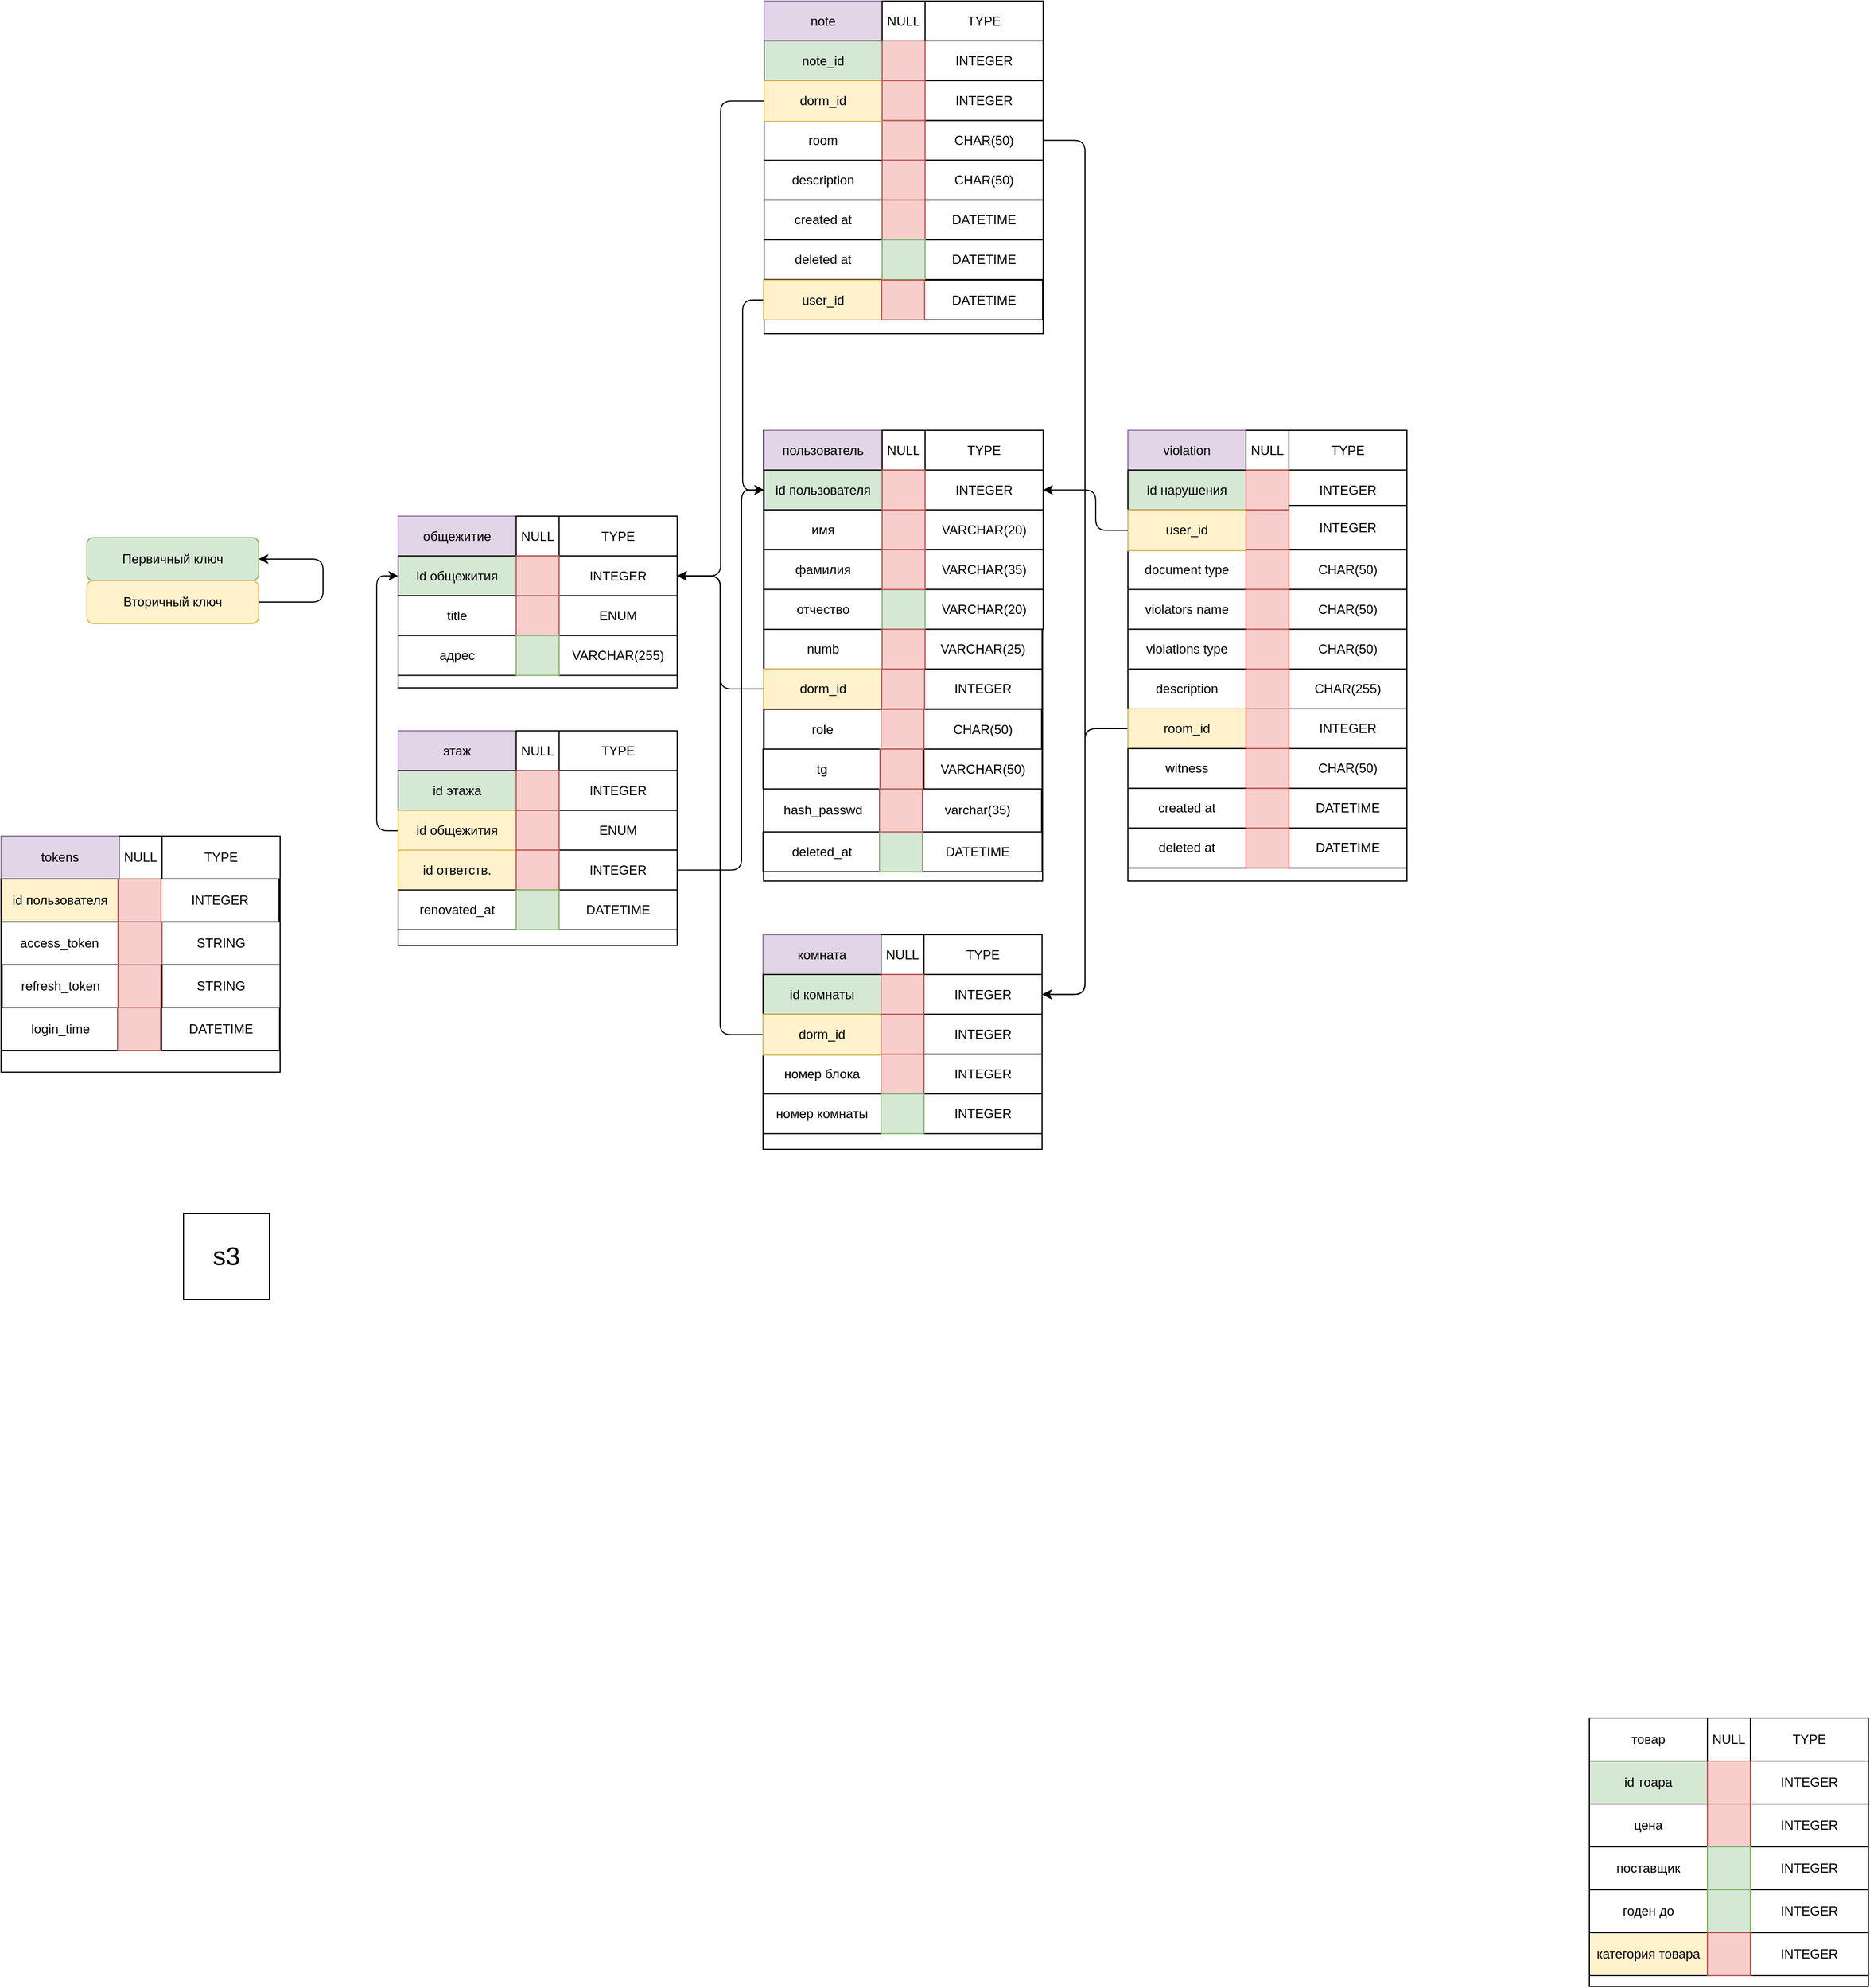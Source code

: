 <mxfile version="24.8.9">
  <diagram id="IK03RhYoSm1twwCSZCft" name="datalogic">
    <mxGraphModel dx="295" dy="3099" grid="1" gridSize="10" guides="1" tooltips="1" connect="1" arrows="1" fold="1" page="1" pageScale="1" pageWidth="827" pageHeight="1169" math="0" shadow="0">
      <root>
        <mxCell id="0" />
        <mxCell id="1" parent="0" />
        <mxCell id="Mg-qTSmUdFS9DDmD3kpt-196" value="" style="group" parent="1" vertex="1" connectable="0">
          <mxGeometry x="3000" y="400" width="260" height="250" as="geometry" />
        </mxCell>
        <mxCell id="Mg-qTSmUdFS9DDmD3kpt-197" value="" style="rounded=0;whiteSpace=wrap;html=1;container=0;" parent="Mg-qTSmUdFS9DDmD3kpt-196" vertex="1">
          <mxGeometry width="260" height="250" as="geometry" />
        </mxCell>
        <mxCell id="Mg-qTSmUdFS9DDmD3kpt-198" value="TYPE" style="rounded=0;whiteSpace=wrap;html=1;container=0;" parent="Mg-qTSmUdFS9DDmD3kpt-196" vertex="1">
          <mxGeometry x="150" width="110" height="40" as="geometry" />
        </mxCell>
        <mxCell id="Mg-qTSmUdFS9DDmD3kpt-199" value="товар" style="rounded=0;whiteSpace=wrap;html=1;container=0;" parent="Mg-qTSmUdFS9DDmD3kpt-196" vertex="1">
          <mxGeometry width="110" height="40" as="geometry" />
        </mxCell>
        <mxCell id="Mg-qTSmUdFS9DDmD3kpt-200" value="NULL" style="rounded=0;whiteSpace=wrap;html=1;container=0;" parent="Mg-qTSmUdFS9DDmD3kpt-196" vertex="1">
          <mxGeometry x="110" width="40" height="40" as="geometry" />
        </mxCell>
        <mxCell id="Mg-qTSmUdFS9DDmD3kpt-201" value="INTEGER" style="rounded=0;whiteSpace=wrap;html=1;container=0;" parent="Mg-qTSmUdFS9DDmD3kpt-196" vertex="1">
          <mxGeometry x="150" y="40" width="110" height="40" as="geometry" />
        </mxCell>
        <mxCell id="Mg-qTSmUdFS9DDmD3kpt-202" value="id тоара" style="rounded=0;whiteSpace=wrap;html=1;fillColor=#d5e8d4;strokeColor=default;container=0;" parent="Mg-qTSmUdFS9DDmD3kpt-196" vertex="1">
          <mxGeometry y="40" width="110" height="40" as="geometry" />
        </mxCell>
        <mxCell id="Mg-qTSmUdFS9DDmD3kpt-203" value="" style="rounded=0;whiteSpace=wrap;html=1;fillColor=#f8cecc;strokeColor=#b85450;container=0;" parent="Mg-qTSmUdFS9DDmD3kpt-196" vertex="1">
          <mxGeometry x="110" y="40" width="40" height="40" as="geometry" />
        </mxCell>
        <mxCell id="Mg-qTSmUdFS9DDmD3kpt-204" value="INTEGER" style="rounded=0;whiteSpace=wrap;html=1;container=0;" parent="Mg-qTSmUdFS9DDmD3kpt-196" vertex="1">
          <mxGeometry x="150" y="80" width="110" height="40" as="geometry" />
        </mxCell>
        <mxCell id="Mg-qTSmUdFS9DDmD3kpt-205" value="цена" style="rounded=0;whiteSpace=wrap;html=1;container=0;" parent="Mg-qTSmUdFS9DDmD3kpt-196" vertex="1">
          <mxGeometry y="80" width="110" height="40" as="geometry" />
        </mxCell>
        <mxCell id="Mg-qTSmUdFS9DDmD3kpt-206" value="" style="rounded=0;whiteSpace=wrap;html=1;fillColor=#f8cecc;strokeColor=#b85450;container=0;" parent="Mg-qTSmUdFS9DDmD3kpt-196" vertex="1">
          <mxGeometry x="110" y="80" width="40" height="40" as="geometry" />
        </mxCell>
        <mxCell id="Mg-qTSmUdFS9DDmD3kpt-207" value="INTEGER" style="rounded=0;whiteSpace=wrap;html=1;container=0;" parent="Mg-qTSmUdFS9DDmD3kpt-196" vertex="1">
          <mxGeometry x="150" y="120" width="110" height="40" as="geometry" />
        </mxCell>
        <mxCell id="Mg-qTSmUdFS9DDmD3kpt-208" value="поставщик" style="rounded=0;whiteSpace=wrap;html=1;container=0;" parent="Mg-qTSmUdFS9DDmD3kpt-196" vertex="1">
          <mxGeometry y="120" width="110" height="40" as="geometry" />
        </mxCell>
        <mxCell id="Mg-qTSmUdFS9DDmD3kpt-209" value="" style="rounded=0;whiteSpace=wrap;html=1;fillColor=#d5e8d4;strokeColor=#82b366;container=0;" parent="Mg-qTSmUdFS9DDmD3kpt-196" vertex="1">
          <mxGeometry x="110" y="120" width="40" height="40" as="geometry" />
        </mxCell>
        <mxCell id="Mg-qTSmUdFS9DDmD3kpt-210" value="INTEGER" style="rounded=0;whiteSpace=wrap;html=1;container=0;" parent="Mg-qTSmUdFS9DDmD3kpt-196" vertex="1">
          <mxGeometry x="150" y="160" width="110" height="40" as="geometry" />
        </mxCell>
        <mxCell id="Mg-qTSmUdFS9DDmD3kpt-211" value="годен до" style="rounded=0;whiteSpace=wrap;html=1;container=0;" parent="Mg-qTSmUdFS9DDmD3kpt-196" vertex="1">
          <mxGeometry y="160" width="110" height="40" as="geometry" />
        </mxCell>
        <mxCell id="Mg-qTSmUdFS9DDmD3kpt-212" value="" style="rounded=0;whiteSpace=wrap;html=1;fillColor=#d5e8d4;strokeColor=#82b366;container=0;" parent="Mg-qTSmUdFS9DDmD3kpt-196" vertex="1">
          <mxGeometry x="110" y="160" width="40" height="40" as="geometry" />
        </mxCell>
        <mxCell id="Mg-qTSmUdFS9DDmD3kpt-213" value="INTEGER" style="rounded=0;whiteSpace=wrap;html=1;container=0;" parent="Mg-qTSmUdFS9DDmD3kpt-196" vertex="1">
          <mxGeometry x="150" y="200" width="110" height="40" as="geometry" />
        </mxCell>
        <mxCell id="Mg-qTSmUdFS9DDmD3kpt-214" value="категория товара" style="rounded=0;whiteSpace=wrap;html=1;container=0;fillColor=#fff2cc;strokeColor=default;" parent="Mg-qTSmUdFS9DDmD3kpt-196" vertex="1">
          <mxGeometry y="200" width="110" height="40" as="geometry" />
        </mxCell>
        <mxCell id="Mg-qTSmUdFS9DDmD3kpt-215" value="" style="rounded=0;whiteSpace=wrap;html=1;fillColor=#f8cecc;strokeColor=#b85450;container=0;" parent="Mg-qTSmUdFS9DDmD3kpt-196" vertex="1">
          <mxGeometry x="110" y="200" width="40" height="40" as="geometry" />
        </mxCell>
        <mxCell id="kz-lpx9P9c-T509X2Sdj-74" value="&lt;font style=&quot;font-size: 24px;&quot;&gt;s3&lt;/font&gt;" style="whiteSpace=wrap;html=1;aspect=fixed;" parent="1" vertex="1">
          <mxGeometry x="1690" y="-70" width="80" height="80" as="geometry" />
        </mxCell>
        <mxCell id="XcGxTRYXJ3ZfyFaMYZR7-38" value="" style="group" parent="1" vertex="1" connectable="0">
          <mxGeometry x="1600" y="-700" width="220" height="80" as="geometry" />
        </mxCell>
        <mxCell id="Mg-qTSmUdFS9DDmD3kpt-182" value="Первичный ключ" style="rounded=1;whiteSpace=wrap;html=1;fillColor=#d5e8d4;strokeColor=#82b366;" parent="XcGxTRYXJ3ZfyFaMYZR7-38" vertex="1">
          <mxGeometry width="160" height="40" as="geometry" />
        </mxCell>
        <mxCell id="Mg-qTSmUdFS9DDmD3kpt-183" style="edgeStyle=orthogonalEdgeStyle;shape=connector;rounded=1;orthogonalLoop=1;jettySize=auto;html=1;entryX=1;entryY=0.5;entryDx=0;entryDy=0;labelBackgroundColor=default;strokeColor=default;align=center;verticalAlign=middle;fontFamily=Helvetica;fontSize=11;fontColor=default;endArrow=classic;endFill=1;" parent="XcGxTRYXJ3ZfyFaMYZR7-38" source="Mg-qTSmUdFS9DDmD3kpt-184" target="Mg-qTSmUdFS9DDmD3kpt-182" edge="1">
          <mxGeometry relative="1" as="geometry">
            <Array as="points">
              <mxPoint x="220" y="60" />
              <mxPoint x="220" y="20" />
            </Array>
          </mxGeometry>
        </mxCell>
        <mxCell id="Mg-qTSmUdFS9DDmD3kpt-184" value="Вторичный ключ" style="rounded=1;whiteSpace=wrap;html=1;fillColor=#fff2cc;strokeColor=#d6b656;" parent="XcGxTRYXJ3ZfyFaMYZR7-38" vertex="1">
          <mxGeometry y="40" width="160" height="40" as="geometry" />
        </mxCell>
        <mxCell id="_W2fJyuQ3QIpKZY6sCjL-20" value="" style="group" parent="1" vertex="1" connectable="0">
          <mxGeometry x="1520" y="-421.93" width="260" height="220" as="geometry" />
        </mxCell>
        <mxCell id="_W2fJyuQ3QIpKZY6sCjL-4" value="" style="rounded=0;whiteSpace=wrap;html=1;container=0;" parent="_W2fJyuQ3QIpKZY6sCjL-20" vertex="1">
          <mxGeometry width="260" height="220" as="geometry" />
        </mxCell>
        <mxCell id="_W2fJyuQ3QIpKZY6sCjL-5" value="TYPE" style="rounded=0;whiteSpace=wrap;html=1;container=0;" parent="_W2fJyuQ3QIpKZY6sCjL-20" vertex="1">
          <mxGeometry x="150" width="110" height="40" as="geometry" />
        </mxCell>
        <mxCell id="_W2fJyuQ3QIpKZY6sCjL-6" value="tokens" style="rounded=0;whiteSpace=wrap;html=1;container=0;fillColor=#e1d5e7;strokeColor=#9673a6;" parent="_W2fJyuQ3QIpKZY6sCjL-20" vertex="1">
          <mxGeometry width="110" height="40" as="geometry" />
        </mxCell>
        <mxCell id="_W2fJyuQ3QIpKZY6sCjL-7" value="NULL" style="rounded=0;whiteSpace=wrap;html=1;container=0;" parent="_W2fJyuQ3QIpKZY6sCjL-20" vertex="1">
          <mxGeometry x="110" width="40" height="40" as="geometry" />
        </mxCell>
        <mxCell id="_W2fJyuQ3QIpKZY6sCjL-8" value="STRING" style="rounded=0;whiteSpace=wrap;html=1;container=0;" parent="_W2fJyuQ3QIpKZY6sCjL-20" vertex="1">
          <mxGeometry x="150" y="80" width="110" height="40" as="geometry" />
        </mxCell>
        <mxCell id="_W2fJyuQ3QIpKZY6sCjL-9" value="access_token" style="rounded=0;whiteSpace=wrap;html=1;container=0;" parent="_W2fJyuQ3QIpKZY6sCjL-20" vertex="1">
          <mxGeometry y="80" width="109" height="40" as="geometry" />
        </mxCell>
        <mxCell id="_W2fJyuQ3QIpKZY6sCjL-10" value="INTEGER" style="rounded=0;whiteSpace=wrap;html=1;container=0;" parent="_W2fJyuQ3QIpKZY6sCjL-20" vertex="1">
          <mxGeometry x="149" y="40" width="110" height="40" as="geometry" />
        </mxCell>
        <mxCell id="_W2fJyuQ3QIpKZY6sCjL-11" value="id пользователя" style="rounded=0;whiteSpace=wrap;html=1;container=0;fillColor=#fff2cc;strokeColor=default;" parent="_W2fJyuQ3QIpKZY6sCjL-20" vertex="1">
          <mxGeometry y="40" width="110" height="40" as="geometry" />
        </mxCell>
        <mxCell id="_W2fJyuQ3QIpKZY6sCjL-12" value="" style="rounded=0;whiteSpace=wrap;html=1;fillColor=#f8cecc;strokeColor=#b85450;container=0;" parent="_W2fJyuQ3QIpKZY6sCjL-20" vertex="1">
          <mxGeometry x="109" y="40" width="40" height="40" as="geometry" />
        </mxCell>
        <mxCell id="_W2fJyuQ3QIpKZY6sCjL-13" value="" style="rounded=0;whiteSpace=wrap;html=1;fillColor=#f8cecc;strokeColor=#b85450;container=0;" parent="_W2fJyuQ3QIpKZY6sCjL-20" vertex="1">
          <mxGeometry x="109" y="80" width="41" height="40" as="geometry" />
        </mxCell>
        <mxCell id="_W2fJyuQ3QIpKZY6sCjL-14" value="STRING" style="rounded=0;whiteSpace=wrap;html=1;container=0;" parent="_W2fJyuQ3QIpKZY6sCjL-20" vertex="1">
          <mxGeometry x="150" y="120" width="110" height="40" as="geometry" />
        </mxCell>
        <mxCell id="_W2fJyuQ3QIpKZY6sCjL-15" value="refresh_token" style="rounded=0;whiteSpace=wrap;html=1;container=0;" parent="_W2fJyuQ3QIpKZY6sCjL-20" vertex="1">
          <mxGeometry x="1" y="120" width="109" height="40" as="geometry" />
        </mxCell>
        <mxCell id="_W2fJyuQ3QIpKZY6sCjL-16" value="" style="rounded=0;whiteSpace=wrap;html=1;fillColor=#f8cecc;strokeColor=#b85450;container=0;" parent="_W2fJyuQ3QIpKZY6sCjL-20" vertex="1">
          <mxGeometry x="109" y="120" width="40" height="40" as="geometry" />
        </mxCell>
        <mxCell id="_W2fJyuQ3QIpKZY6sCjL-17" value="DATETIME" style="rounded=0;whiteSpace=wrap;html=1;container=0;" parent="_W2fJyuQ3QIpKZY6sCjL-20" vertex="1">
          <mxGeometry x="149.5" y="160" width="110" height="40" as="geometry" />
        </mxCell>
        <mxCell id="_W2fJyuQ3QIpKZY6sCjL-18" value="login_time" style="rounded=0;whiteSpace=wrap;html=1;container=0;" parent="_W2fJyuQ3QIpKZY6sCjL-20" vertex="1">
          <mxGeometry x="0.5" y="160" width="109" height="40" as="geometry" />
        </mxCell>
        <mxCell id="_W2fJyuQ3QIpKZY6sCjL-19" value="" style="rounded=0;whiteSpace=wrap;html=1;fillColor=#f8cecc;strokeColor=#b85450;container=0;" parent="_W2fJyuQ3QIpKZY6sCjL-20" vertex="1">
          <mxGeometry x="108.5" y="160" width="40" height="40" as="geometry" />
        </mxCell>
        <mxCell id="7xOUk3DTF3WUJqtrLa9k-38" value="" style="group" parent="1" vertex="1" connectable="0">
          <mxGeometry x="1890" y="-720" width="260" height="160" as="geometry" />
        </mxCell>
        <mxCell id="7xOUk3DTF3WUJqtrLa9k-5" value="" style="rounded=0;whiteSpace=wrap;html=1;container=0;" parent="7xOUk3DTF3WUJqtrLa9k-38" vertex="1">
          <mxGeometry width="260" height="160" as="geometry" />
        </mxCell>
        <mxCell id="7xOUk3DTF3WUJqtrLa9k-6" value="TYPE" style="rounded=0;whiteSpace=wrap;html=1;container=0;" parent="7xOUk3DTF3WUJqtrLa9k-38" vertex="1">
          <mxGeometry x="150" width="110" height="37.073" as="geometry" />
        </mxCell>
        <mxCell id="7xOUk3DTF3WUJqtrLa9k-7" value="общежитие" style="rounded=0;whiteSpace=wrap;html=1;fillColor=#e1d5e7;strokeColor=#9673a6;container=0;" parent="7xOUk3DTF3WUJqtrLa9k-38" vertex="1">
          <mxGeometry width="110" height="37.073" as="geometry" />
        </mxCell>
        <mxCell id="7xOUk3DTF3WUJqtrLa9k-8" value="NULL" style="rounded=0;whiteSpace=wrap;html=1;container=0;" parent="7xOUk3DTF3WUJqtrLa9k-38" vertex="1">
          <mxGeometry x="110" width="40" height="37.073" as="geometry" />
        </mxCell>
        <mxCell id="7xOUk3DTF3WUJqtrLa9k-9" value="INTEGER" style="rounded=0;whiteSpace=wrap;html=1;container=0;" parent="7xOUk3DTF3WUJqtrLa9k-38" vertex="1">
          <mxGeometry x="150" y="37.073" width="110" height="37.073" as="geometry" />
        </mxCell>
        <mxCell id="7xOUk3DTF3WUJqtrLa9k-10" value="id общежития" style="rounded=0;whiteSpace=wrap;html=1;fillColor=#d5e8d4;strokeColor=default;container=0;" parent="7xOUk3DTF3WUJqtrLa9k-38" vertex="1">
          <mxGeometry y="37.073" width="110" height="37.073" as="geometry" />
        </mxCell>
        <mxCell id="7xOUk3DTF3WUJqtrLa9k-11" value="ENUM" style="rounded=0;whiteSpace=wrap;html=1;container=0;" parent="7xOUk3DTF3WUJqtrLa9k-38" vertex="1">
          <mxGeometry x="150" y="74.146" width="110" height="37.073" as="geometry" />
        </mxCell>
        <mxCell id="7xOUk3DTF3WUJqtrLa9k-12" value="title" style="rounded=0;whiteSpace=wrap;html=1;container=0;" parent="7xOUk3DTF3WUJqtrLa9k-38" vertex="1">
          <mxGeometry y="74.146" width="110" height="38" as="geometry" />
        </mxCell>
        <mxCell id="7xOUk3DTF3WUJqtrLa9k-13" value="VARCHAR(255)" style="rounded=0;whiteSpace=wrap;html=1;container=0;" parent="7xOUk3DTF3WUJqtrLa9k-38" vertex="1">
          <mxGeometry x="150" y="111.22" width="110" height="37.073" as="geometry" />
        </mxCell>
        <mxCell id="7xOUk3DTF3WUJqtrLa9k-14" value="адрес" style="rounded=0;whiteSpace=wrap;html=1;container=0;" parent="7xOUk3DTF3WUJqtrLa9k-38" vertex="1">
          <mxGeometry y="111.22" width="110" height="37.073" as="geometry" />
        </mxCell>
        <mxCell id="7xOUk3DTF3WUJqtrLa9k-28" value="" style="rounded=0;whiteSpace=wrap;html=1;strokeColor=#b85450;fillColor=#f8cecc;container=0;" parent="7xOUk3DTF3WUJqtrLa9k-38" vertex="1">
          <mxGeometry x="110" y="37.073" width="40" height="37.073" as="geometry" />
        </mxCell>
        <mxCell id="7xOUk3DTF3WUJqtrLa9k-29" value="" style="rounded=0;whiteSpace=wrap;html=1;strokeColor=#b85450;fillColor=#f8cecc;container=0;" parent="7xOUk3DTF3WUJqtrLa9k-38" vertex="1">
          <mxGeometry x="110" y="74.146" width="40" height="37.073" as="geometry" />
        </mxCell>
        <mxCell id="7xOUk3DTF3WUJqtrLa9k-31" value="" style="rounded=0;whiteSpace=wrap;html=1;strokeColor=#82b366;fillColor=#d5e8d4;container=0;" parent="7xOUk3DTF3WUJqtrLa9k-38" vertex="1">
          <mxGeometry x="110" y="111.22" width="40" height="37.073" as="geometry" />
        </mxCell>
        <mxCell id="7xOUk3DTF3WUJqtrLa9k-73" value="" style="group" parent="1" vertex="1" connectable="0">
          <mxGeometry x="2230" y="-800" width="261" height="420" as="geometry" />
        </mxCell>
        <mxCell id="Mg-qTSmUdFS9DDmD3kpt-273" value="" style="rounded=0;whiteSpace=wrap;html=1;container=0;" parent="7xOUk3DTF3WUJqtrLa9k-73" vertex="1">
          <mxGeometry x="0.5" width="260" height="420" as="geometry" />
        </mxCell>
        <mxCell id="Mg-qTSmUdFS9DDmD3kpt-274" value="TYPE" style="rounded=0;whiteSpace=wrap;html=1;container=0;" parent="7xOUk3DTF3WUJqtrLa9k-73" vertex="1">
          <mxGeometry x="151" width="110" height="37.073" as="geometry" />
        </mxCell>
        <mxCell id="Mg-qTSmUdFS9DDmD3kpt-275" value="пользователь" style="rounded=0;whiteSpace=wrap;html=1;fillColor=#e1d5e7;strokeColor=#9673a6;container=0;" parent="7xOUk3DTF3WUJqtrLa9k-73" vertex="1">
          <mxGeometry x="1" width="110" height="37.073" as="geometry" />
        </mxCell>
        <mxCell id="Mg-qTSmUdFS9DDmD3kpt-276" value="NULL" style="rounded=0;whiteSpace=wrap;html=1;container=0;" parent="7xOUk3DTF3WUJqtrLa9k-73" vertex="1">
          <mxGeometry x="111" width="40" height="37.073" as="geometry" />
        </mxCell>
        <mxCell id="Mg-qTSmUdFS9DDmD3kpt-277" value="INTEGER" style="rounded=0;whiteSpace=wrap;html=1;container=0;" parent="7xOUk3DTF3WUJqtrLa9k-73" vertex="1">
          <mxGeometry x="151" y="37.073" width="110" height="37.073" as="geometry" />
        </mxCell>
        <mxCell id="Mg-qTSmUdFS9DDmD3kpt-278" value="id пользователя" style="rounded=0;whiteSpace=wrap;html=1;fillColor=#d5e8d4;strokeColor=default;container=0;" parent="7xOUk3DTF3WUJqtrLa9k-73" vertex="1">
          <mxGeometry x="1" y="37.073" width="110" height="37.073" as="geometry" />
        </mxCell>
        <mxCell id="Mg-qTSmUdFS9DDmD3kpt-283" value="VARCHAR(20)" style="rounded=0;whiteSpace=wrap;html=1;container=0;" parent="7xOUk3DTF3WUJqtrLa9k-73" vertex="1">
          <mxGeometry x="151" y="74.146" width="110" height="37.073" as="geometry" />
        </mxCell>
        <mxCell id="Mg-qTSmUdFS9DDmD3kpt-284" value="имя" style="rounded=0;whiteSpace=wrap;html=1;container=0;" parent="7xOUk3DTF3WUJqtrLa9k-73" vertex="1">
          <mxGeometry x="1" y="74.146" width="110" height="38" as="geometry" />
        </mxCell>
        <mxCell id="Mg-qTSmUdFS9DDmD3kpt-286" value="VARCHAR(35)" style="rounded=0;whiteSpace=wrap;html=1;container=0;" parent="7xOUk3DTF3WUJqtrLa9k-73" vertex="1">
          <mxGeometry x="151" y="111.22" width="110" height="37.073" as="geometry" />
        </mxCell>
        <mxCell id="Mg-qTSmUdFS9DDmD3kpt-287" value="фамилия" style="rounded=0;whiteSpace=wrap;html=1;container=0;" parent="7xOUk3DTF3WUJqtrLa9k-73" vertex="1">
          <mxGeometry x="1" y="111.22" width="110" height="37.073" as="geometry" />
        </mxCell>
        <mxCell id="Mg-qTSmUdFS9DDmD3kpt-288" value="" style="rounded=0;whiteSpace=wrap;html=1;container=0;" parent="7xOUk3DTF3WUJqtrLa9k-73" vertex="1">
          <mxGeometry x="111" y="148.293" width="40" height="37.073" as="geometry" />
        </mxCell>
        <mxCell id="Mg-qTSmUdFS9DDmD3kpt-289" value="VARCHAR(20)" style="rounded=0;whiteSpace=wrap;html=1;container=0;" parent="7xOUk3DTF3WUJqtrLa9k-73" vertex="1">
          <mxGeometry x="151" y="148.293" width="110" height="37.073" as="geometry" />
        </mxCell>
        <mxCell id="Mg-qTSmUdFS9DDmD3kpt-298" value="numb" style="rounded=0;whiteSpace=wrap;html=1;strokeColor=default;container=0;" parent="7xOUk3DTF3WUJqtrLa9k-73" vertex="1">
          <mxGeometry x="1" y="185.36" width="110" height="37.07" as="geometry" />
        </mxCell>
        <mxCell id="Mg-qTSmUdFS9DDmD3kpt-299" value="VARCHAR(25)" style="rounded=0;whiteSpace=wrap;html=1;container=0;" parent="7xOUk3DTF3WUJqtrLa9k-73" vertex="1">
          <mxGeometry x="150" y="185.362" width="110" height="37.073" as="geometry" />
        </mxCell>
        <mxCell id="Mg-qTSmUdFS9DDmD3kpt-304" value="отчество" style="rounded=0;whiteSpace=wrap;html=1;strokeColor=default;container=0;" parent="7xOUk3DTF3WUJqtrLa9k-73" vertex="1">
          <mxGeometry x="1" y="148.293" width="110" height="37.073" as="geometry" />
        </mxCell>
        <mxCell id="XcGxTRYXJ3ZfyFaMYZR7-34" value="role" style="rounded=0;whiteSpace=wrap;html=1;container=0;" parent="7xOUk3DTF3WUJqtrLa9k-73" vertex="1">
          <mxGeometry x="1" y="260.01" width="109" height="37.07" as="geometry" />
        </mxCell>
        <mxCell id="XcGxTRYXJ3ZfyFaMYZR7-35" value="CHAR(50)" style="rounded=0;whiteSpace=wrap;html=1;container=0;" parent="7xOUk3DTF3WUJqtrLa9k-73" vertex="1">
          <mxGeometry x="149.5" y="260.005" width="110" height="37.073" as="geometry" />
        </mxCell>
        <mxCell id="1lnWtZXPtRV0MWCXyM58-1" value="deleted_at" style="rounded=0;whiteSpace=wrap;html=1;container=0;" parent="7xOUk3DTF3WUJqtrLa9k-73" vertex="1">
          <mxGeometry y="374.15" width="110" height="37.07" as="geometry" />
        </mxCell>
        <mxCell id="1lnWtZXPtRV0MWCXyM58-2" value="DATETIME" style="rounded=0;whiteSpace=wrap;html=1;container=0;" parent="7xOUk3DTF3WUJqtrLa9k-73" vertex="1">
          <mxGeometry x="140" y="374.15" width="120" height="37.07" as="geometry" />
        </mxCell>
        <mxCell id="XcGxTRYXJ3ZfyFaMYZR7-51" value="varchar(35)" style="rounded=0;whiteSpace=wrap;html=1;container=0;" parent="7xOUk3DTF3WUJqtrLa9k-73" vertex="1">
          <mxGeometry x="140" y="334.15" width="119.5" height="40" as="geometry" />
        </mxCell>
        <mxCell id="7xOUk3DTF3WUJqtrLa9k-3" value="VARCHAR(50)" style="rounded=0;whiteSpace=wrap;html=1;container=0;" parent="7xOUk3DTF3WUJqtrLa9k-73" vertex="1">
          <mxGeometry x="150" y="297.08" width="110" height="37.07" as="geometry" />
        </mxCell>
        <mxCell id="XcGxTRYXJ3ZfyFaMYZR7-52" value="hash_passwd" style="rounded=0;whiteSpace=wrap;html=1;container=0;" parent="7xOUk3DTF3WUJqtrLa9k-73" vertex="1">
          <mxGeometry x="0.5" y="334.15" width="110" height="40" as="geometry" />
        </mxCell>
        <mxCell id="7xOUk3DTF3WUJqtrLa9k-2" value="tg" style="rounded=0;whiteSpace=wrap;html=1;container=0;" parent="7xOUk3DTF3WUJqtrLa9k-73" vertex="1">
          <mxGeometry y="297.08" width="110" height="37.07" as="geometry" />
        </mxCell>
        <mxCell id="Mg-qTSmUdFS9DDmD3kpt-279" value="" style="rounded=0;whiteSpace=wrap;html=1;strokeColor=#b85450;fillColor=#f8cecc;container=0;" parent="7xOUk3DTF3WUJqtrLa9k-73" vertex="1">
          <mxGeometry x="111" y="37.073" width="40" height="37.073" as="geometry" />
        </mxCell>
        <mxCell id="Mg-qTSmUdFS9DDmD3kpt-285" value="" style="rounded=0;whiteSpace=wrap;html=1;strokeColor=#b85450;fillColor=#f8cecc;container=0;" parent="7xOUk3DTF3WUJqtrLa9k-73" vertex="1">
          <mxGeometry x="111" y="74.146" width="40" height="37.073" as="geometry" />
        </mxCell>
        <mxCell id="Mg-qTSmUdFS9DDmD3kpt-291" value="" style="rounded=0;whiteSpace=wrap;html=1;strokeColor=#82b366;fillColor=#d5e8d4;container=0;" parent="7xOUk3DTF3WUJqtrLa9k-73" vertex="1">
          <mxGeometry x="111" y="148.293" width="40" height="37.073" as="geometry" />
        </mxCell>
        <mxCell id="Mg-qTSmUdFS9DDmD3kpt-297" value="" style="rounded=0;whiteSpace=wrap;html=1;strokeColor=#b85450;fillColor=#f8cecc;container=0;" parent="7xOUk3DTF3WUJqtrLa9k-73" vertex="1">
          <mxGeometry x="111" y="111.22" width="40" height="37.073" as="geometry" />
        </mxCell>
        <mxCell id="Mg-qTSmUdFS9DDmD3kpt-300" value="" style="rounded=0;whiteSpace=wrap;html=1;strokeColor=#b85450;fillColor=#f8cecc;container=0;" parent="7xOUk3DTF3WUJqtrLa9k-73" vertex="1">
          <mxGeometry x="111" y="185.36" width="40" height="37.07" as="geometry" />
        </mxCell>
        <mxCell id="XcGxTRYXJ3ZfyFaMYZR7-36" value="" style="rounded=0;whiteSpace=wrap;html=1;strokeColor=#b85450;fillColor=#f8cecc;container=0;" parent="7xOUk3DTF3WUJqtrLa9k-73" vertex="1">
          <mxGeometry x="110" y="260.01" width="40" height="37.07" as="geometry" />
        </mxCell>
        <mxCell id="1lnWtZXPtRV0MWCXyM58-3" value="" style="rounded=0;whiteSpace=wrap;html=1;strokeColor=#82b366;fillColor=#d5e8d4;container=0;" parent="7xOUk3DTF3WUJqtrLa9k-73" vertex="1">
          <mxGeometry x="108.5" y="374.145" width="40" height="37.073" as="geometry" />
        </mxCell>
        <mxCell id="XcGxTRYXJ3ZfyFaMYZR7-53" value="" style="rounded=0;whiteSpace=wrap;html=1;fillColor=#f8cecc;strokeColor=#b85450;container=0;" parent="7xOUk3DTF3WUJqtrLa9k-73" vertex="1">
          <mxGeometry x="108.5" y="334.15" width="40" height="40" as="geometry" />
        </mxCell>
        <mxCell id="7xOUk3DTF3WUJqtrLa9k-4" value="" style="rounded=0;whiteSpace=wrap;html=1;strokeColor=#b85450;fillColor=#f8cecc;container=0;" parent="7xOUk3DTF3WUJqtrLa9k-73" vertex="1">
          <mxGeometry x="109" y="297.08" width="40" height="37.07" as="geometry" />
        </mxCell>
        <mxCell id="7xOUk3DTF3WUJqtrLa9k-68" value="dorm_id" style="rounded=0;whiteSpace=wrap;html=1;container=0;fillColor=#fff2cc;strokeColor=#d6b656;" parent="7xOUk3DTF3WUJqtrLa9k-73" vertex="1">
          <mxGeometry x="0.5" y="222.44" width="110" height="37.07" as="geometry" />
        </mxCell>
        <mxCell id="7xOUk3DTF3WUJqtrLa9k-69" value="INTEGER" style="rounded=0;whiteSpace=wrap;html=1;container=0;" parent="7xOUk3DTF3WUJqtrLa9k-73" vertex="1">
          <mxGeometry x="150" y="222.435" width="110" height="37.073" as="geometry" />
        </mxCell>
        <mxCell id="7xOUk3DTF3WUJqtrLa9k-70" value="" style="rounded=0;whiteSpace=wrap;html=1;strokeColor=#b85450;fillColor=#f8cecc;container=0;" parent="7xOUk3DTF3WUJqtrLa9k-73" vertex="1">
          <mxGeometry x="110.5" y="222.44" width="40" height="37.07" as="geometry" />
        </mxCell>
        <mxCell id="7xOUk3DTF3WUJqtrLa9k-128" style="edgeStyle=orthogonalEdgeStyle;rounded=1;orthogonalLoop=1;jettySize=auto;html=1;entryX=1;entryY=0.5;entryDx=0;entryDy=0;curved=0;" parent="1" source="7xOUk3DTF3WUJqtrLa9k-68" target="7xOUk3DTF3WUJqtrLa9k-9" edge="1">
          <mxGeometry relative="1" as="geometry" />
        </mxCell>
        <mxCell id="7xOUk3DTF3WUJqtrLa9k-130" style="edgeStyle=orthogonalEdgeStyle;rounded=1;orthogonalLoop=1;jettySize=auto;html=1;entryX=1;entryY=0.5;entryDx=0;entryDy=0;curved=0;" parent="1" source="7xOUk3DTF3WUJqtrLa9k-113" target="7xOUk3DTF3WUJqtrLa9k-44" edge="1">
          <mxGeometry relative="1" as="geometry">
            <Array as="points">
              <mxPoint x="2530" y="-522" />
              <mxPoint x="2530" y="-274" />
            </Array>
          </mxGeometry>
        </mxCell>
        <mxCell id="7xOUk3DTF3WUJqtrLa9k-131" style="edgeStyle=orthogonalEdgeStyle;rounded=1;orthogonalLoop=1;jettySize=auto;html=1;entryX=1;entryY=0.5;entryDx=0;entryDy=0;curved=0;" parent="1" source="7xOUk3DTF3WUJqtrLa9k-80" target="7xOUk3DTF3WUJqtrLa9k-9" edge="1">
          <mxGeometry relative="1" as="geometry" />
        </mxCell>
        <mxCell id="7xOUk3DTF3WUJqtrLa9k-132" value="" style="group" parent="1" vertex="1" connectable="0">
          <mxGeometry x="2230" y="-330" width="260" height="200" as="geometry" />
        </mxCell>
        <mxCell id="7xOUk3DTF3WUJqtrLa9k-40" value="" style="rounded=0;whiteSpace=wrap;html=1;container=0;" parent="7xOUk3DTF3WUJqtrLa9k-132" vertex="1">
          <mxGeometry width="260" height="200" as="geometry" />
        </mxCell>
        <mxCell id="7xOUk3DTF3WUJqtrLa9k-41" value="TYPE" style="rounded=0;whiteSpace=wrap;html=1;container=0;" parent="7xOUk3DTF3WUJqtrLa9k-132" vertex="1">
          <mxGeometry x="150" width="110" height="37.073" as="geometry" />
        </mxCell>
        <mxCell id="7xOUk3DTF3WUJqtrLa9k-42" value="комната" style="rounded=0;whiteSpace=wrap;html=1;fillColor=#e1d5e7;strokeColor=#9673a6;container=0;" parent="7xOUk3DTF3WUJqtrLa9k-132" vertex="1">
          <mxGeometry width="110" height="37.073" as="geometry" />
        </mxCell>
        <mxCell id="7xOUk3DTF3WUJqtrLa9k-43" value="NULL" style="rounded=0;whiteSpace=wrap;html=1;container=0;" parent="7xOUk3DTF3WUJqtrLa9k-132" vertex="1">
          <mxGeometry x="110" width="40" height="37.073" as="geometry" />
        </mxCell>
        <mxCell id="7xOUk3DTF3WUJqtrLa9k-44" value="INTEGER" style="rounded=0;whiteSpace=wrap;html=1;container=0;" parent="7xOUk3DTF3WUJqtrLa9k-132" vertex="1">
          <mxGeometry x="150" y="37.073" width="110" height="37.073" as="geometry" />
        </mxCell>
        <mxCell id="7xOUk3DTF3WUJqtrLa9k-45" value="id комнаты" style="rounded=0;whiteSpace=wrap;html=1;fillColor=#d5e8d4;strokeColor=default;container=0;" parent="7xOUk3DTF3WUJqtrLa9k-132" vertex="1">
          <mxGeometry y="37.073" width="110" height="37.073" as="geometry" />
        </mxCell>
        <mxCell id="7xOUk3DTF3WUJqtrLa9k-46" value="INTEGER" style="rounded=0;whiteSpace=wrap;html=1;container=0;" parent="7xOUk3DTF3WUJqtrLa9k-132" vertex="1">
          <mxGeometry x="150" y="111.216" width="110" height="37.073" as="geometry" />
        </mxCell>
        <mxCell id="7xOUk3DTF3WUJqtrLa9k-47" value="номер блока" style="rounded=0;whiteSpace=wrap;html=1;container=0;" parent="7xOUk3DTF3WUJqtrLa9k-132" vertex="1">
          <mxGeometry y="111.216" width="110" height="38" as="geometry" />
        </mxCell>
        <mxCell id="7xOUk3DTF3WUJqtrLa9k-48" value="INTEGER" style="rounded=0;whiteSpace=wrap;html=1;container=0;" parent="7xOUk3DTF3WUJqtrLa9k-132" vertex="1">
          <mxGeometry x="150" y="148.29" width="110" height="37.073" as="geometry" />
        </mxCell>
        <mxCell id="7xOUk3DTF3WUJqtrLa9k-49" value="номер комнаты" style="rounded=0;whiteSpace=wrap;html=1;container=0;" parent="7xOUk3DTF3WUJqtrLa9k-132" vertex="1">
          <mxGeometry y="148.29" width="110" height="37.073" as="geometry" />
        </mxCell>
        <mxCell id="7xOUk3DTF3WUJqtrLa9k-50" value="" style="rounded=0;whiteSpace=wrap;html=1;strokeColor=#b85450;fillColor=#f8cecc;container=0;" parent="7xOUk3DTF3WUJqtrLa9k-132" vertex="1">
          <mxGeometry x="110" y="37.073" width="40" height="37.073" as="geometry" />
        </mxCell>
        <mxCell id="7xOUk3DTF3WUJqtrLa9k-51" value="" style="rounded=0;whiteSpace=wrap;html=1;strokeColor=#b85450;fillColor=#f8cecc;container=0;" parent="7xOUk3DTF3WUJqtrLa9k-132" vertex="1">
          <mxGeometry x="110" y="111.216" width="40" height="37.073" as="geometry" />
        </mxCell>
        <mxCell id="7xOUk3DTF3WUJqtrLa9k-52" value="" style="rounded=0;whiteSpace=wrap;html=1;strokeColor=#82b366;fillColor=#d5e8d4;container=0;" parent="7xOUk3DTF3WUJqtrLa9k-132" vertex="1">
          <mxGeometry x="110" y="148.29" width="40" height="37.073" as="geometry" />
        </mxCell>
        <mxCell id="7xOUk3DTF3WUJqtrLa9k-79" value="INTEGER" style="rounded=0;whiteSpace=wrap;html=1;container=0;" parent="7xOUk3DTF3WUJqtrLa9k-132" vertex="1">
          <mxGeometry x="150" y="74.146" width="110" height="37.073" as="geometry" />
        </mxCell>
        <mxCell id="7xOUk3DTF3WUJqtrLa9k-80" value="dorm_id" style="rounded=0;whiteSpace=wrap;html=1;container=0;fillColor=#fff2cc;strokeColor=#d6b656;" parent="7xOUk3DTF3WUJqtrLa9k-132" vertex="1">
          <mxGeometry y="74.146" width="110" height="38" as="geometry" />
        </mxCell>
        <mxCell id="7xOUk3DTF3WUJqtrLa9k-81" value="" style="rounded=0;whiteSpace=wrap;html=1;strokeColor=#b85450;fillColor=#f8cecc;container=0;" parent="7xOUk3DTF3WUJqtrLa9k-132" vertex="1">
          <mxGeometry x="110" y="74.146" width="40" height="37.073" as="geometry" />
        </mxCell>
        <mxCell id="7xOUk3DTF3WUJqtrLa9k-157" value="" style="group" parent="1" vertex="1" connectable="0">
          <mxGeometry x="2570" y="-800.0" width="260" height="420" as="geometry" />
        </mxCell>
        <mxCell id="7xOUk3DTF3WUJqtrLa9k-88" value="" style="rounded=0;whiteSpace=wrap;html=1;container=0;" parent="7xOUk3DTF3WUJqtrLa9k-157" vertex="1">
          <mxGeometry width="260" height="420" as="geometry" />
        </mxCell>
        <mxCell id="7xOUk3DTF3WUJqtrLa9k-89" value="TYPE" style="rounded=0;whiteSpace=wrap;html=1;container=0;" parent="7xOUk3DTF3WUJqtrLa9k-157" vertex="1">
          <mxGeometry x="150" width="110" height="37.073" as="geometry" />
        </mxCell>
        <mxCell id="7xOUk3DTF3WUJqtrLa9k-90" value="violation" style="rounded=0;whiteSpace=wrap;html=1;fillColor=#e1d5e7;strokeColor=#9673a6;container=0;" parent="7xOUk3DTF3WUJqtrLa9k-157" vertex="1">
          <mxGeometry width="110" height="37.073" as="geometry" />
        </mxCell>
        <mxCell id="7xOUk3DTF3WUJqtrLa9k-91" value="NULL" style="rounded=0;whiteSpace=wrap;html=1;container=0;" parent="7xOUk3DTF3WUJqtrLa9k-157" vertex="1">
          <mxGeometry x="110" width="40" height="37.073" as="geometry" />
        </mxCell>
        <mxCell id="7xOUk3DTF3WUJqtrLa9k-92" value="INTEGER" style="rounded=0;whiteSpace=wrap;html=1;container=0;" parent="7xOUk3DTF3WUJqtrLa9k-157" vertex="1">
          <mxGeometry x="150" y="37.073" width="110" height="37.073" as="geometry" />
        </mxCell>
        <mxCell id="7xOUk3DTF3WUJqtrLa9k-93" value="id нарушения" style="rounded=0;whiteSpace=wrap;html=1;fillColor=#d5e8d4;strokeColor=default;container=0;" parent="7xOUk3DTF3WUJqtrLa9k-157" vertex="1">
          <mxGeometry y="37.073" width="110" height="37.073" as="geometry" />
        </mxCell>
        <mxCell id="7xOUk3DTF3WUJqtrLa9k-94" value="CHAR(50)" style="rounded=0;whiteSpace=wrap;html=1;container=0;" parent="7xOUk3DTF3WUJqtrLa9k-157" vertex="1">
          <mxGeometry x="150" y="111.216" width="110" height="37.073" as="geometry" />
        </mxCell>
        <mxCell id="7xOUk3DTF3WUJqtrLa9k-95" value="document type" style="rounded=0;whiteSpace=wrap;html=1;container=0;" parent="7xOUk3DTF3WUJqtrLa9k-157" vertex="1">
          <mxGeometry y="111.216" width="110" height="38" as="geometry" />
        </mxCell>
        <mxCell id="7xOUk3DTF3WUJqtrLa9k-96" value="CHAR(50)" style="rounded=0;whiteSpace=wrap;html=1;container=0;" parent="7xOUk3DTF3WUJqtrLa9k-157" vertex="1">
          <mxGeometry x="150" y="148.29" width="110" height="37.073" as="geometry" />
        </mxCell>
        <mxCell id="7xOUk3DTF3WUJqtrLa9k-97" value="violators name" style="rounded=0;whiteSpace=wrap;html=1;container=0;" parent="7xOUk3DTF3WUJqtrLa9k-157" vertex="1">
          <mxGeometry y="148.29" width="110" height="37.073" as="geometry" />
        </mxCell>
        <mxCell id="7xOUk3DTF3WUJqtrLa9k-98" value="" style="rounded=0;whiteSpace=wrap;html=1;strokeColor=#b85450;fillColor=#f8cecc;container=0;" parent="7xOUk3DTF3WUJqtrLa9k-157" vertex="1">
          <mxGeometry x="110" y="37.073" width="40" height="37.073" as="geometry" />
        </mxCell>
        <mxCell id="7xOUk3DTF3WUJqtrLa9k-99" value="" style="rounded=0;whiteSpace=wrap;html=1;strokeColor=#b85450;fillColor=#f8cecc;container=0;" parent="7xOUk3DTF3WUJqtrLa9k-157" vertex="1">
          <mxGeometry x="110" y="111.216" width="40" height="37.073" as="geometry" />
        </mxCell>
        <mxCell id="7xOUk3DTF3WUJqtrLa9k-100" value="" style="rounded=0;whiteSpace=wrap;html=1;strokeColor=#b85450;fillColor=#f8cecc;container=0;" parent="7xOUk3DTF3WUJqtrLa9k-157" vertex="1">
          <mxGeometry x="110" y="148.29" width="40" height="37.073" as="geometry" />
        </mxCell>
        <mxCell id="7xOUk3DTF3WUJqtrLa9k-101" value="INTEGER" style="rounded=0;whiteSpace=wrap;html=1;container=0;" parent="7xOUk3DTF3WUJqtrLa9k-157" vertex="1">
          <mxGeometry x="150" y="70" width="110" height="41.22" as="geometry" />
        </mxCell>
        <mxCell id="7xOUk3DTF3WUJqtrLa9k-102" value="user_id" style="rounded=0;whiteSpace=wrap;html=1;container=0;fillColor=#fff2cc;strokeColor=#d6b656;" parent="7xOUk3DTF3WUJqtrLa9k-157" vertex="1">
          <mxGeometry y="74.146" width="110" height="38" as="geometry" />
        </mxCell>
        <mxCell id="7xOUk3DTF3WUJqtrLa9k-103" value="" style="rounded=0;whiteSpace=wrap;html=1;strokeColor=#b85450;fillColor=#f8cecc;container=0;" parent="7xOUk3DTF3WUJqtrLa9k-157" vertex="1">
          <mxGeometry x="110" y="74.146" width="40" height="37.073" as="geometry" />
        </mxCell>
        <mxCell id="7xOUk3DTF3WUJqtrLa9k-104" value="CHAR(50)" style="rounded=0;whiteSpace=wrap;html=1;container=0;" parent="7xOUk3DTF3WUJqtrLa9k-157" vertex="1">
          <mxGeometry x="150" y="185.36" width="110" height="37.073" as="geometry" />
        </mxCell>
        <mxCell id="7xOUk3DTF3WUJqtrLa9k-105" value="violations type" style="rounded=0;whiteSpace=wrap;html=1;container=0;" parent="7xOUk3DTF3WUJqtrLa9k-157" vertex="1">
          <mxGeometry y="185.36" width="110" height="37.073" as="geometry" />
        </mxCell>
        <mxCell id="7xOUk3DTF3WUJqtrLa9k-106" value="" style="rounded=0;whiteSpace=wrap;html=1;strokeColor=#b85450;fillColor=#f8cecc;container=0;" parent="7xOUk3DTF3WUJqtrLa9k-157" vertex="1">
          <mxGeometry x="110" y="185.36" width="40" height="37.073" as="geometry" />
        </mxCell>
        <mxCell id="7xOUk3DTF3WUJqtrLa9k-109" value="CHAR(255)" style="rounded=0;whiteSpace=wrap;html=1;container=0;" parent="7xOUk3DTF3WUJqtrLa9k-157" vertex="1">
          <mxGeometry x="150" y="222.43" width="110" height="37.073" as="geometry" />
        </mxCell>
        <mxCell id="7xOUk3DTF3WUJqtrLa9k-110" value="description" style="rounded=0;whiteSpace=wrap;html=1;container=0;" parent="7xOUk3DTF3WUJqtrLa9k-157" vertex="1">
          <mxGeometry y="222.43" width="110" height="37.073" as="geometry" />
        </mxCell>
        <mxCell id="7xOUk3DTF3WUJqtrLa9k-111" value="" style="rounded=0;whiteSpace=wrap;html=1;strokeColor=#b85450;fillColor=#f8cecc;container=0;" parent="7xOUk3DTF3WUJqtrLa9k-157" vertex="1">
          <mxGeometry x="110" y="222.43" width="40" height="37.073" as="geometry" />
        </mxCell>
        <mxCell id="7xOUk3DTF3WUJqtrLa9k-112" value="INTEGER" style="rounded=0;whiteSpace=wrap;html=1;container=0;" parent="7xOUk3DTF3WUJqtrLa9k-157" vertex="1">
          <mxGeometry x="150" y="259.5" width="110" height="37.073" as="geometry" />
        </mxCell>
        <mxCell id="7xOUk3DTF3WUJqtrLa9k-113" value="room_id" style="rounded=0;whiteSpace=wrap;html=1;container=0;fillColor=#fff2cc;strokeColor=#d6b656;" parent="7xOUk3DTF3WUJqtrLa9k-157" vertex="1">
          <mxGeometry y="259.5" width="110" height="37.073" as="geometry" />
        </mxCell>
        <mxCell id="7xOUk3DTF3WUJqtrLa9k-114" value="" style="rounded=0;whiteSpace=wrap;html=1;strokeColor=#b85450;fillColor=#f8cecc;container=0;" parent="7xOUk3DTF3WUJqtrLa9k-157" vertex="1">
          <mxGeometry x="110" y="259.5" width="40" height="37.073" as="geometry" />
        </mxCell>
        <mxCell id="7xOUk3DTF3WUJqtrLa9k-115" value="CHAR(50)" style="rounded=0;whiteSpace=wrap;html=1;container=0;" parent="7xOUk3DTF3WUJqtrLa9k-157" vertex="1">
          <mxGeometry x="150" y="296.57" width="110" height="37.073" as="geometry" />
        </mxCell>
        <mxCell id="7xOUk3DTF3WUJqtrLa9k-116" value="witness" style="rounded=0;whiteSpace=wrap;html=1;container=0;" parent="7xOUk3DTF3WUJqtrLa9k-157" vertex="1">
          <mxGeometry y="296.57" width="110" height="37.073" as="geometry" />
        </mxCell>
        <mxCell id="7xOUk3DTF3WUJqtrLa9k-117" value="" style="rounded=0;whiteSpace=wrap;html=1;strokeColor=#b85450;fillColor=#f8cecc;container=0;" parent="7xOUk3DTF3WUJqtrLa9k-157" vertex="1">
          <mxGeometry x="110" y="296.57" width="40" height="37.073" as="geometry" />
        </mxCell>
        <mxCell id="7xOUk3DTF3WUJqtrLa9k-118" value="DATETIME" style="rounded=0;whiteSpace=wrap;html=1;container=0;" parent="7xOUk3DTF3WUJqtrLa9k-157" vertex="1">
          <mxGeometry x="150" y="333.64" width="110" height="37.073" as="geometry" />
        </mxCell>
        <mxCell id="7xOUk3DTF3WUJqtrLa9k-119" value="created at" style="rounded=0;whiteSpace=wrap;html=1;container=0;" parent="7xOUk3DTF3WUJqtrLa9k-157" vertex="1">
          <mxGeometry y="333.64" width="110" height="37.073" as="geometry" />
        </mxCell>
        <mxCell id="7xOUk3DTF3WUJqtrLa9k-120" value="" style="rounded=0;whiteSpace=wrap;html=1;strokeColor=#b85450;fillColor=#f8cecc;container=0;" parent="7xOUk3DTF3WUJqtrLa9k-157" vertex="1">
          <mxGeometry x="110" y="333.64" width="40" height="37.073" as="geometry" />
        </mxCell>
        <mxCell id="7xOUk3DTF3WUJqtrLa9k-121" value="DATETIME" style="rounded=0;whiteSpace=wrap;html=1;container=0;" parent="7xOUk3DTF3WUJqtrLa9k-157" vertex="1">
          <mxGeometry x="150" y="370.71" width="110" height="37.073" as="geometry" />
        </mxCell>
        <mxCell id="7xOUk3DTF3WUJqtrLa9k-122" value="deleted at" style="rounded=0;whiteSpace=wrap;html=1;container=0;" parent="7xOUk3DTF3WUJqtrLa9k-157" vertex="1">
          <mxGeometry y="370.71" width="110" height="37.073" as="geometry" />
        </mxCell>
        <mxCell id="7xOUk3DTF3WUJqtrLa9k-123" value="" style="rounded=0;whiteSpace=wrap;html=1;strokeColor=#b85450;fillColor=#f8cecc;container=0;" parent="7xOUk3DTF3WUJqtrLa9k-157" vertex="1">
          <mxGeometry x="110" y="370.71" width="40" height="37.073" as="geometry" />
        </mxCell>
        <mxCell id="7xOUk3DTF3WUJqtrLa9k-159" style="edgeStyle=orthogonalEdgeStyle;rounded=1;orthogonalLoop=1;jettySize=auto;html=1;entryX=1;entryY=0.5;entryDx=0;entryDy=0;curved=0;" parent="1" source="7xOUk3DTF3WUJqtrLa9k-147" target="7xOUk3DTF3WUJqtrLa9k-9" edge="1">
          <mxGeometry relative="1" as="geometry" />
        </mxCell>
        <mxCell id="7xOUk3DTF3WUJqtrLa9k-161" style="edgeStyle=orthogonalEdgeStyle;rounded=1;orthogonalLoop=1;jettySize=auto;html=1;exitX=1;exitY=0.5;exitDx=0;exitDy=0;entryX=1;entryY=0.5;entryDx=0;entryDy=0;curved=0;" parent="1" source="7xOUk3DTF3WUJqtrLa9k-139" target="7xOUk3DTF3WUJqtrLa9k-44" edge="1">
          <mxGeometry relative="1" as="geometry">
            <Array as="points">
              <mxPoint x="2530" y="-1070" />
              <mxPoint x="2530" y="-274" />
            </Array>
          </mxGeometry>
        </mxCell>
        <mxCell id="_xIxu37W2f5-DL7v4vmT-4" style="edgeStyle=orthogonalEdgeStyle;rounded=1;orthogonalLoop=1;jettySize=auto;html=1;entryX=0;entryY=0.5;entryDx=0;entryDy=0;curved=0;" parent="1" source="_xIxu37W2f5-DL7v4vmT-2" target="Mg-qTSmUdFS9DDmD3kpt-278" edge="1">
          <mxGeometry relative="1" as="geometry">
            <Array as="points">
              <mxPoint x="2211" y="-921" />
              <mxPoint x="2211" y="-744" />
            </Array>
          </mxGeometry>
        </mxCell>
        <mxCell id="7xOUk3DTF3WUJqtrLa9k-149" value="" style="rounded=0;whiteSpace=wrap;html=1;container=0;" parent="1" vertex="1">
          <mxGeometry x="2231" y="-1200" width="260" height="310" as="geometry" />
        </mxCell>
        <mxCell id="7xOUk3DTF3WUJqtrLa9k-134" value="TYPE" style="rounded=0;whiteSpace=wrap;html=1;container=0;" parent="1" vertex="1">
          <mxGeometry x="2381" y="-1200" width="110" height="37.073" as="geometry" />
        </mxCell>
        <mxCell id="7xOUk3DTF3WUJqtrLa9k-135" value="note" style="rounded=0;whiteSpace=wrap;html=1;fillColor=#e1d5e7;strokeColor=#9673a6;container=0;" parent="1" vertex="1">
          <mxGeometry x="2231" y="-1200" width="110" height="37.073" as="geometry" />
        </mxCell>
        <mxCell id="7xOUk3DTF3WUJqtrLa9k-136" value="NULL" style="rounded=0;whiteSpace=wrap;html=1;container=0;" parent="1" vertex="1">
          <mxGeometry x="2341" y="-1200" width="40" height="37.073" as="geometry" />
        </mxCell>
        <mxCell id="7xOUk3DTF3WUJqtrLa9k-137" value="INTEGER" style="rounded=0;whiteSpace=wrap;html=1;container=0;" parent="1" vertex="1">
          <mxGeometry x="2381" y="-1162.927" width="110" height="37.073" as="geometry" />
        </mxCell>
        <mxCell id="7xOUk3DTF3WUJqtrLa9k-138" value="note_id" style="rounded=0;whiteSpace=wrap;html=1;fillColor=#d5e8d4;strokeColor=default;container=0;" parent="1" vertex="1">
          <mxGeometry x="2231" y="-1162.927" width="110" height="37.073" as="geometry" />
        </mxCell>
        <mxCell id="7xOUk3DTF3WUJqtrLa9k-139" value="CHAR(50)" style="rounded=0;whiteSpace=wrap;html=1;container=0;" parent="1" vertex="1">
          <mxGeometry x="2381" y="-1088.784" width="110" height="37.073" as="geometry" />
        </mxCell>
        <mxCell id="7xOUk3DTF3WUJqtrLa9k-140" value="room" style="rounded=0;whiteSpace=wrap;html=1;container=0;" parent="1" vertex="1">
          <mxGeometry x="2231" y="-1088.784" width="110" height="38" as="geometry" />
        </mxCell>
        <mxCell id="7xOUk3DTF3WUJqtrLa9k-141" value="CHAR(50)" style="rounded=0;whiteSpace=wrap;html=1;container=0;" parent="1" vertex="1">
          <mxGeometry x="2381" y="-1051.71" width="110" height="37.073" as="geometry" />
        </mxCell>
        <mxCell id="7xOUk3DTF3WUJqtrLa9k-142" value="description" style="rounded=0;whiteSpace=wrap;html=1;container=0;" parent="1" vertex="1">
          <mxGeometry x="2231" y="-1051.71" width="110" height="37.073" as="geometry" />
        </mxCell>
        <mxCell id="7xOUk3DTF3WUJqtrLa9k-143" value="" style="rounded=0;whiteSpace=wrap;html=1;strokeColor=#b85450;fillColor=#f8cecc;container=0;" parent="1" vertex="1">
          <mxGeometry x="2341" y="-1162.927" width="40" height="37.073" as="geometry" />
        </mxCell>
        <mxCell id="7xOUk3DTF3WUJqtrLa9k-144" value="" style="rounded=0;whiteSpace=wrap;html=1;strokeColor=#b85450;fillColor=#f8cecc;container=0;" parent="1" vertex="1">
          <mxGeometry x="2341" y="-1088.784" width="40" height="37.073" as="geometry" />
        </mxCell>
        <mxCell id="7xOUk3DTF3WUJqtrLa9k-145" value="" style="rounded=0;whiteSpace=wrap;html=1;strokeColor=#b85450;fillColor=#f8cecc;container=0;" parent="1" vertex="1">
          <mxGeometry x="2341" y="-1051.71" width="40" height="37.073" as="geometry" />
        </mxCell>
        <mxCell id="7xOUk3DTF3WUJqtrLa9k-146" value="INTEGER" style="rounded=0;whiteSpace=wrap;html=1;container=0;" parent="1" vertex="1">
          <mxGeometry x="2381" y="-1125.854" width="110" height="37.073" as="geometry" />
        </mxCell>
        <mxCell id="7xOUk3DTF3WUJqtrLa9k-147" value="dorm_id" style="rounded=0;whiteSpace=wrap;html=1;container=0;fillColor=#fff2cc;strokeColor=#d6b656;" parent="1" vertex="1">
          <mxGeometry x="2231" y="-1125.854" width="110" height="38" as="geometry" />
        </mxCell>
        <mxCell id="7xOUk3DTF3WUJqtrLa9k-148" value="" style="rounded=0;whiteSpace=wrap;html=1;strokeColor=#b85450;fillColor=#f8cecc;container=0;" parent="1" vertex="1">
          <mxGeometry x="2341" y="-1125.854" width="40" height="37.073" as="geometry" />
        </mxCell>
        <mxCell id="7xOUk3DTF3WUJqtrLa9k-151" value="DATETIME" style="rounded=0;whiteSpace=wrap;html=1;container=0;" parent="1" vertex="1">
          <mxGeometry x="2381" y="-1014.64" width="110" height="37.073" as="geometry" />
        </mxCell>
        <mxCell id="7xOUk3DTF3WUJqtrLa9k-152" value="created at" style="rounded=0;whiteSpace=wrap;html=1;container=0;" parent="1" vertex="1">
          <mxGeometry x="2231" y="-1014.64" width="110" height="37.073" as="geometry" />
        </mxCell>
        <mxCell id="7xOUk3DTF3WUJqtrLa9k-153" value="" style="rounded=0;whiteSpace=wrap;html=1;strokeColor=#b85450;fillColor=#f8cecc;container=0;" parent="1" vertex="1">
          <mxGeometry x="2341" y="-1014.64" width="40" height="37.073" as="geometry" />
        </mxCell>
        <mxCell id="7xOUk3DTF3WUJqtrLa9k-154" value="DATETIME" style="rounded=0;whiteSpace=wrap;html=1;container=0;" parent="1" vertex="1">
          <mxGeometry x="2381" y="-977.57" width="110" height="37.073" as="geometry" />
        </mxCell>
        <mxCell id="7xOUk3DTF3WUJqtrLa9k-155" value="deleted at" style="rounded=0;whiteSpace=wrap;html=1;container=0;" parent="1" vertex="1">
          <mxGeometry x="2231" y="-977.57" width="110" height="37.073" as="geometry" />
        </mxCell>
        <mxCell id="7xOUk3DTF3WUJqtrLa9k-156" value="" style="rounded=0;whiteSpace=wrap;html=1;strokeColor=#82b366;fillColor=#d5e8d4;container=0;" parent="1" vertex="1">
          <mxGeometry x="2341" y="-977.57" width="40" height="37.073" as="geometry" />
        </mxCell>
        <mxCell id="_xIxu37W2f5-DL7v4vmT-1" value="DATETIME" style="rounded=0;whiteSpace=wrap;html=1;container=0;" parent="1" vertex="1">
          <mxGeometry x="2380.5" y="-940.0" width="110" height="37.073" as="geometry" />
        </mxCell>
        <mxCell id="_xIxu37W2f5-DL7v4vmT-2" value="user_id" style="rounded=0;whiteSpace=wrap;html=1;container=0;fillColor=#fff2cc;strokeColor=#d6b656;" parent="1" vertex="1">
          <mxGeometry x="2230.5" y="-940.0" width="110" height="37.073" as="geometry" />
        </mxCell>
        <mxCell id="_xIxu37W2f5-DL7v4vmT-3" value="" style="rounded=0;whiteSpace=wrap;html=1;strokeColor=#b85450;fillColor=#f8cecc;container=0;" parent="1" vertex="1">
          <mxGeometry x="2340.5" y="-940.0" width="40" height="37.073" as="geometry" />
        </mxCell>
        <mxCell id="_xIxu37W2f5-DL7v4vmT-6" style="edgeStyle=orthogonalEdgeStyle;rounded=1;orthogonalLoop=1;jettySize=auto;html=1;entryX=1;entryY=0.5;entryDx=0;entryDy=0;curved=0;" parent="1" source="7xOUk3DTF3WUJqtrLa9k-102" target="Mg-qTSmUdFS9DDmD3kpt-277" edge="1">
          <mxGeometry relative="1" as="geometry">
            <Array as="points">
              <mxPoint x="2540" y="-707" />
              <mxPoint x="2540" y="-744" />
            </Array>
          </mxGeometry>
        </mxCell>
        <mxCell id="klD_UG48e2_MLJgObUes-18" value="" style="group" vertex="1" connectable="0" parent="1">
          <mxGeometry x="1890" y="-520" width="260" height="200" as="geometry" />
        </mxCell>
        <mxCell id="klD_UG48e2_MLJgObUes-2" value="" style="rounded=0;whiteSpace=wrap;html=1;container=0;" vertex="1" parent="klD_UG48e2_MLJgObUes-18">
          <mxGeometry width="260" height="200" as="geometry" />
        </mxCell>
        <mxCell id="klD_UG48e2_MLJgObUes-3" value="TYPE" style="rounded=0;whiteSpace=wrap;html=1;container=0;" vertex="1" parent="klD_UG48e2_MLJgObUes-18">
          <mxGeometry x="150" width="110" height="37.073" as="geometry" />
        </mxCell>
        <mxCell id="klD_UG48e2_MLJgObUes-4" value="этаж" style="rounded=0;whiteSpace=wrap;html=1;fillColor=#e1d5e7;strokeColor=#9673a6;container=0;" vertex="1" parent="klD_UG48e2_MLJgObUes-18">
          <mxGeometry width="110" height="37.073" as="geometry" />
        </mxCell>
        <mxCell id="klD_UG48e2_MLJgObUes-5" value="NULL" style="rounded=0;whiteSpace=wrap;html=1;container=0;" vertex="1" parent="klD_UG48e2_MLJgObUes-18">
          <mxGeometry x="110" width="40" height="37.073" as="geometry" />
        </mxCell>
        <mxCell id="klD_UG48e2_MLJgObUes-6" value="INTEGER" style="rounded=0;whiteSpace=wrap;html=1;container=0;" vertex="1" parent="klD_UG48e2_MLJgObUes-18">
          <mxGeometry x="150" y="37.073" width="110" height="37.073" as="geometry" />
        </mxCell>
        <mxCell id="klD_UG48e2_MLJgObUes-7" value="id этажа" style="rounded=0;whiteSpace=wrap;html=1;fillColor=#d5e8d4;strokeColor=default;container=0;" vertex="1" parent="klD_UG48e2_MLJgObUes-18">
          <mxGeometry y="37.073" width="110" height="37.073" as="geometry" />
        </mxCell>
        <mxCell id="klD_UG48e2_MLJgObUes-8" value="ENUM" style="rounded=0;whiteSpace=wrap;html=1;container=0;" vertex="1" parent="klD_UG48e2_MLJgObUes-18">
          <mxGeometry x="150" y="74.146" width="110" height="37.073" as="geometry" />
        </mxCell>
        <mxCell id="klD_UG48e2_MLJgObUes-9" value="id общежития" style="rounded=0;whiteSpace=wrap;html=1;container=0;fillColor=#fff2cc;strokeColor=#d6b656;" vertex="1" parent="klD_UG48e2_MLJgObUes-18">
          <mxGeometry y="74.146" width="110" height="38" as="geometry" />
        </mxCell>
        <mxCell id="klD_UG48e2_MLJgObUes-10" value="INTEGER" style="rounded=0;whiteSpace=wrap;html=1;container=0;" vertex="1" parent="klD_UG48e2_MLJgObUes-18">
          <mxGeometry x="150" y="111.22" width="110" height="37.073" as="geometry" />
        </mxCell>
        <mxCell id="klD_UG48e2_MLJgObUes-11" value="id ответств." style="rounded=0;whiteSpace=wrap;html=1;container=0;fillColor=#fff2cc;strokeColor=#d6b656;" vertex="1" parent="klD_UG48e2_MLJgObUes-18">
          <mxGeometry y="111.22" width="110" height="37.073" as="geometry" />
        </mxCell>
        <mxCell id="klD_UG48e2_MLJgObUes-12" value="" style="rounded=0;whiteSpace=wrap;html=1;strokeColor=#b85450;fillColor=#f8cecc;container=0;" vertex="1" parent="klD_UG48e2_MLJgObUes-18">
          <mxGeometry x="110" y="37.073" width="40" height="37.073" as="geometry" />
        </mxCell>
        <mxCell id="klD_UG48e2_MLJgObUes-13" value="" style="rounded=0;whiteSpace=wrap;html=1;strokeColor=#b85450;fillColor=#f8cecc;container=0;" vertex="1" parent="klD_UG48e2_MLJgObUes-18">
          <mxGeometry x="110" y="74.146" width="40" height="37.073" as="geometry" />
        </mxCell>
        <mxCell id="klD_UG48e2_MLJgObUes-14" value="" style="rounded=0;whiteSpace=wrap;html=1;strokeColor=#b85450;fillColor=#f8cecc;container=0;" vertex="1" parent="klD_UG48e2_MLJgObUes-18">
          <mxGeometry x="110" y="111.22" width="40" height="37.073" as="geometry" />
        </mxCell>
        <mxCell id="klD_UG48e2_MLJgObUes-15" value="DATETIME" style="rounded=0;whiteSpace=wrap;html=1;container=0;" vertex="1" parent="klD_UG48e2_MLJgObUes-18">
          <mxGeometry x="150" y="148.29" width="110" height="37.073" as="geometry" />
        </mxCell>
        <mxCell id="klD_UG48e2_MLJgObUes-16" value="renovated_at" style="rounded=0;whiteSpace=wrap;html=1;container=0;" vertex="1" parent="klD_UG48e2_MLJgObUes-18">
          <mxGeometry y="148.29" width="110" height="37.073" as="geometry" />
        </mxCell>
        <mxCell id="klD_UG48e2_MLJgObUes-17" value="" style="rounded=0;whiteSpace=wrap;html=1;strokeColor=#82b366;fillColor=#d5e8d4;container=0;" vertex="1" parent="klD_UG48e2_MLJgObUes-18">
          <mxGeometry x="110" y="148.29" width="40" height="37.073" as="geometry" />
        </mxCell>
        <mxCell id="klD_UG48e2_MLJgObUes-19" style="edgeStyle=orthogonalEdgeStyle;rounded=1;orthogonalLoop=1;jettySize=auto;html=1;entryX=0;entryY=0.5;entryDx=0;entryDy=0;curved=0;" edge="1" parent="1" source="klD_UG48e2_MLJgObUes-9" target="7xOUk3DTF3WUJqtrLa9k-10">
          <mxGeometry relative="1" as="geometry">
            <Array as="points">
              <mxPoint x="1870" y="-427" />
              <mxPoint x="1870" y="-664" />
            </Array>
          </mxGeometry>
        </mxCell>
        <mxCell id="klD_UG48e2_MLJgObUes-20" style="edgeStyle=orthogonalEdgeStyle;rounded=1;orthogonalLoop=1;jettySize=auto;html=1;entryX=0;entryY=0.5;entryDx=0;entryDy=0;curved=0;" edge="1" parent="1" source="klD_UG48e2_MLJgObUes-10" target="Mg-qTSmUdFS9DDmD3kpt-278">
          <mxGeometry relative="1" as="geometry">
            <Array as="points">
              <mxPoint x="2210" y="-390" />
              <mxPoint x="2210" y="-744" />
            </Array>
          </mxGeometry>
        </mxCell>
      </root>
    </mxGraphModel>
  </diagram>
</mxfile>
